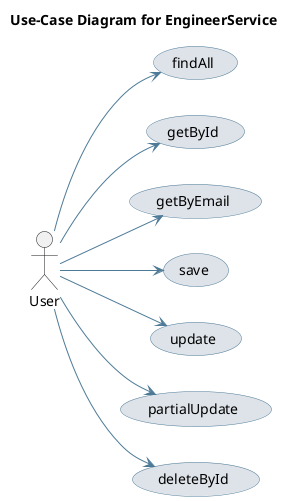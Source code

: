 @startuml
skinparam usecase {
 BackgroundColor #DEE3E9 
 BorderColor #4D7A97 
 ArrowColor #4D7A97 
}
left to right direction
title Use-Case Diagram for EngineerService

actor User
usecase "findAll" as UC_findAll
User --> UC_findAll
usecase "getById" as UC_getById
User --> UC_getById
usecase "getByEmail" as UC_getByEmail
User --> UC_getByEmail
usecase "save" as UC_save
User --> UC_save
usecase "update" as UC_update
User --> UC_update
usecase "partialUpdate" as UC_partialUpdate
User --> UC_partialUpdate
usecase "deleteById" as UC_deleteById
User --> UC_deleteById
@enduml